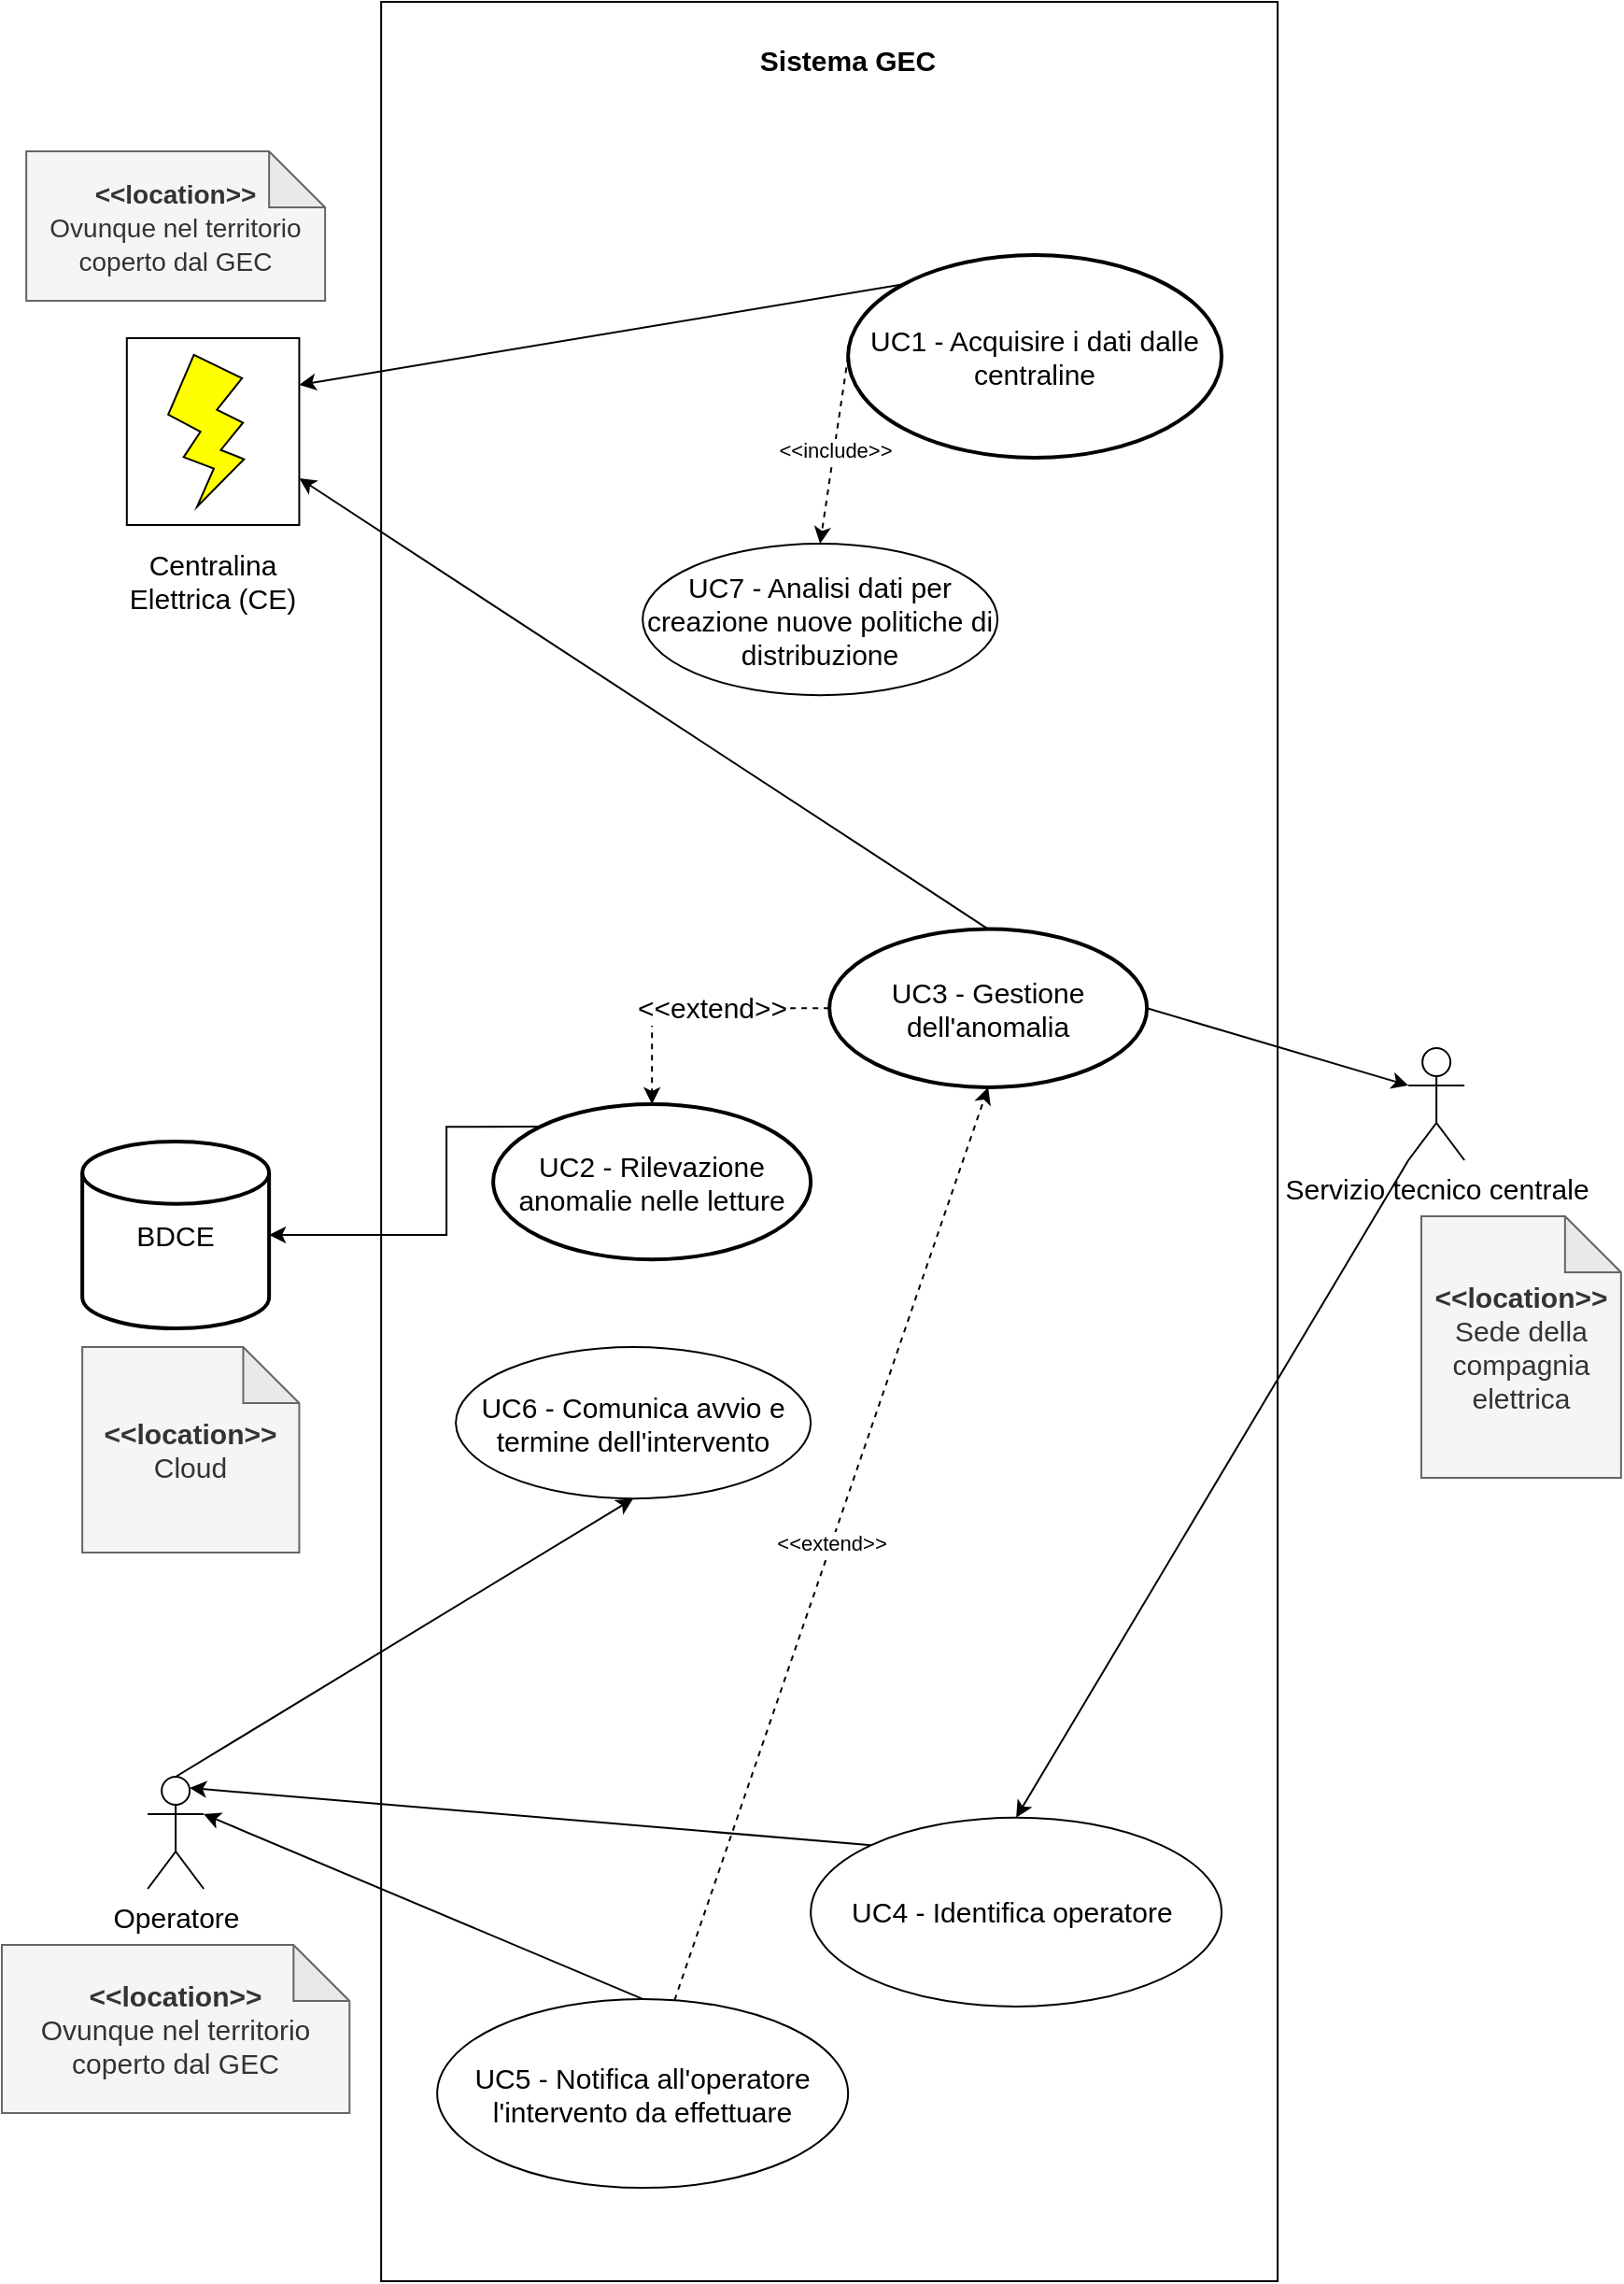 <mxfile version="20.3.0" type="device"><diagram id="-Sjdl8BdoZFWK_SsTPy9" name="Pagina-1"><mxGraphModel dx="826" dy="2187" grid="1" gridSize="10" guides="1" tooltips="1" connect="1" arrows="1" fold="1" page="1" pageScale="1" pageWidth="827" pageHeight="1169" math="0" shadow="0"><root><mxCell id="0"/><mxCell id="1" parent="0"/><mxCell id="CIVQkql8ugbi6OX0R3mC-3" value="BDCE" style="strokeWidth=2;html=1;shape=mxgraph.flowchart.database;whiteSpace=wrap;fontSize=15;" parent="1" vertex="1"><mxGeometry x="43.07" y="-260" width="100" height="100" as="geometry"/></mxCell><mxCell id="CIVQkql8ugbi6OX0R3mC-5" value="" style="group" parent="1" vertex="1" connectable="0"><mxGeometry x="213.07" y="-870" width="480" height="1220" as="geometry"/></mxCell><mxCell id="CIVQkql8ugbi6OX0R3mC-1" value="" style="rounded=0;whiteSpace=wrap;html=1;" parent="CIVQkql8ugbi6OX0R3mC-5" vertex="1"><mxGeometry x="-10" width="480" height="1220" as="geometry"/></mxCell><mxCell id="CIVQkql8ugbi6OX0R3mC-2" value="&lt;b&gt;&lt;font style=&quot;font-size: 15px;&quot;&gt;Sistema GEC&lt;/font&gt;&lt;/b&gt;" style="text;html=1;strokeColor=none;fillColor=none;align=center;verticalAlign=middle;whiteSpace=wrap;rounded=0;" parent="CIVQkql8ugbi6OX0R3mC-5" vertex="1"><mxGeometry width="480" height="62.034" as="geometry"/></mxCell><mxCell id="CIVQkql8ugbi6OX0R3mC-6" value="UC1 - Acquisire i dati dalle centraline" style="strokeWidth=2;html=1;shape=mxgraph.flowchart.start_2;whiteSpace=wrap;fontSize=15;" parent="CIVQkql8ugbi6OX0R3mC-5" vertex="1"><mxGeometry x="240" y="135.559" width="200" height="108.441" as="geometry"/></mxCell><mxCell id="CIVQkql8ugbi6OX0R3mC-13" value="UC2 - Rilevazione anomalie nelle letture" style="strokeWidth=2;html=1;shape=mxgraph.flowchart.start_2;whiteSpace=wrap;fontSize=15;" parent="CIVQkql8ugbi6OX0R3mC-5" vertex="1"><mxGeometry x="50" y="589.999" width="170" height="83.111" as="geometry"/></mxCell><mxCell id="CIVQkql8ugbi6OX0R3mC-16" style="edgeStyle=orthogonalEdgeStyle;rounded=0;orthogonalLoop=1;jettySize=auto;html=1;entryX=0.5;entryY=0;entryDx=0;entryDy=0;entryPerimeter=0;fontSize=15;dashed=1;" parent="CIVQkql8ugbi6OX0R3mC-5" source="CIVQkql8ugbi6OX0R3mC-15" target="CIVQkql8ugbi6OX0R3mC-13" edge="1"><mxGeometry relative="1" as="geometry"/></mxCell><mxCell id="CIVQkql8ugbi6OX0R3mC-17" value="&amp;lt;&amp;lt;extend&amp;gt;&amp;gt;" style="edgeLabel;html=1;align=center;verticalAlign=middle;resizable=0;points=[];fontSize=15;" parent="CIVQkql8ugbi6OX0R3mC-16" vertex="1" connectable="0"><mxGeometry x="-0.135" y="-1" relative="1" as="geometry"><mxPoint as="offset"/></mxGeometry></mxCell><mxCell id="CIVQkql8ugbi6OX0R3mC-15" value="UC3 - Gestione dell'anomalia" style="strokeWidth=2;html=1;shape=mxgraph.flowchart.start_2;whiteSpace=wrap;fontSize=15;" parent="CIVQkql8ugbi6OX0R3mC-5" vertex="1"><mxGeometry x="230" y="496.273" width="170" height="84.68" as="geometry"/></mxCell><mxCell id="CIVQkql8ugbi6OX0R3mC-26" value="UC4 - Identifica operatore&amp;nbsp;" style="ellipse;whiteSpace=wrap;html=1;strokeColor=#000000;fontSize=15;fillColor=#FFFFFF;" parent="CIVQkql8ugbi6OX0R3mC-5" vertex="1"><mxGeometry x="220" y="971.866" width="220" height="101.097" as="geometry"/></mxCell><mxCell id="kpMKFaN-GCitmcQSGo-V-5" value="UC5 - Notifica all'operatore l'intervento da effettuare" style="ellipse;whiteSpace=wrap;html=1;strokeColor=#000000;fontSize=15;fillColor=#FFFFFF;" parent="CIVQkql8ugbi6OX0R3mC-5" vertex="1"><mxGeometry x="20" y="1068.954" width="220" height="101.097" as="geometry"/></mxCell><mxCell id="kpMKFaN-GCitmcQSGo-V-7" value="&amp;lt;&amp;lt;extend&amp;gt;&amp;gt;" style="endArrow=classic;html=1;rounded=0;entryX=0.5;entryY=1;entryDx=0;entryDy=0;entryPerimeter=0;dashed=1;" parent="CIVQkql8ugbi6OX0R3mC-5" source="kpMKFaN-GCitmcQSGo-V-5" target="CIVQkql8ugbi6OX0R3mC-15" edge="1"><mxGeometry width="50" height="50" relative="1" as="geometry"><mxPoint x="40" y="569.333" as="sourcePoint"/><mxPoint x="-10" y="627.429" as="targetPoint"/></mxGeometry></mxCell><mxCell id="kpMKFaN-GCitmcQSGo-V-9" value="UC6 - Comunica avvio e termine dell'intervento" style="ellipse;whiteSpace=wrap;html=1;strokeColor=#000000;fontSize=15;fillColor=#FFFFFF;" parent="CIVQkql8ugbi6OX0R3mC-5" vertex="1"><mxGeometry x="30" y="720" width="190" height="81.09" as="geometry"/></mxCell><mxCell id="kpMKFaN-GCitmcQSGo-V-15" value="UC7 - Analisi dati per creazione nuove politiche di distribuzione" style="ellipse;whiteSpace=wrap;html=1;strokeColor=#000000;fontSize=15;fillColor=#FFFFFF;" parent="CIVQkql8ugbi6OX0R3mC-5" vertex="1"><mxGeometry x="130" y="290" width="190" height="81.09" as="geometry"/></mxCell><mxCell id="kpMKFaN-GCitmcQSGo-V-17" value="&amp;lt;&amp;lt;include&amp;gt;&amp;gt;" style="endArrow=classic;html=1;rounded=0;exitX=0;exitY=0.5;exitDx=0;exitDy=0;exitPerimeter=0;entryX=0.5;entryY=0;entryDx=0;entryDy=0;dashed=1;" parent="CIVQkql8ugbi6OX0R3mC-5" source="CIVQkql8ugbi6OX0R3mC-6" target="kpMKFaN-GCitmcQSGo-V-15" edge="1"><mxGeometry width="50" height="50" relative="1" as="geometry"><mxPoint x="10" y="480" as="sourcePoint"/><mxPoint x="60" y="430" as="targetPoint"/></mxGeometry></mxCell><mxCell id="CIVQkql8ugbi6OX0R3mC-11" value="" style="group" parent="1" vertex="1" connectable="0"><mxGeometry x="51.14" y="-690" width="123.85" height="160" as="geometry"/></mxCell><mxCell id="CIVQkql8ugbi6OX0R3mC-9" value="" style="group" parent="CIVQkql8ugbi6OX0R3mC-11" vertex="1" connectable="0"><mxGeometry x="15.77" width="92.31" height="100" as="geometry"/></mxCell><mxCell id="CIVQkql8ugbi6OX0R3mC-8" value="" style="rounded=0;whiteSpace=wrap;html=1;fontSize=15;" parent="CIVQkql8ugbi6OX0R3mC-9" vertex="1"><mxGeometry width="92.31" height="100" as="geometry"/></mxCell><mxCell id="CIVQkql8ugbi6OX0R3mC-7" value="" style="verticalLabelPosition=bottom;verticalAlign=top;html=1;shape=mxgraph.basic.flash;fontSize=15;rotation=-20;fillColor=#FFFF00;strokeColor=#000000;" parent="CIVQkql8ugbi6OX0R3mC-9" vertex="1"><mxGeometry x="23.078" y="7.692" width="46.155" height="76.923" as="geometry"/></mxCell><mxCell id="CIVQkql8ugbi6OX0R3mC-10" value="Centralina Elettrica (CE)" style="text;html=1;strokeColor=none;fillColor=none;align=center;verticalAlign=middle;whiteSpace=wrap;rounded=0;fontSize=15;" parent="CIVQkql8ugbi6OX0R3mC-11" vertex="1"><mxGeometry y="100" width="123.85" height="60" as="geometry"/></mxCell><mxCell id="CIVQkql8ugbi6OX0R3mC-14" style="edgeStyle=orthogonalEdgeStyle;rounded=0;orthogonalLoop=1;jettySize=auto;html=1;fontSize=15;exitX=0.145;exitY=0.145;exitDx=0;exitDy=0;exitPerimeter=0;" parent="1" source="CIVQkql8ugbi6OX0R3mC-13" target="CIVQkql8ugbi6OX0R3mC-3" edge="1"><mxGeometry relative="1" as="geometry"><Array as="points"><mxPoint x="238.07" y="-210"/></Array></mxGeometry></mxCell><mxCell id="CIVQkql8ugbi6OX0R3mC-19" value="&lt;font style=&quot;font-size: 14px;&quot;&gt;&lt;b&gt;&amp;lt;&amp;lt;location&amp;gt;&amp;gt;&lt;br&gt;&lt;/b&gt;Ovunque nel territorio coperto dal GEC&lt;/font&gt;" style="shape=note;whiteSpace=wrap;html=1;backgroundOutline=1;darkOpacity=0.05;strokeColor=#666666;fontSize=15;fillColor=#f5f5f5;fontColor=#333333;" parent="1" vertex="1"><mxGeometry x="13.07" y="-790" width="160" height="80" as="geometry"/></mxCell><mxCell id="CIVQkql8ugbi6OX0R3mC-20" value="&lt;b&gt;&amp;lt;&amp;lt;location&amp;gt;&amp;gt;&lt;br&gt;&lt;/b&gt;Cloud" style="shape=note;whiteSpace=wrap;html=1;backgroundOutline=1;darkOpacity=0.05;strokeColor=#666666;fontSize=15;fillColor=#f5f5f5;fontColor=#333333;" parent="1" vertex="1"><mxGeometry x="43.07" y="-150" width="116.15" height="110" as="geometry"/></mxCell><mxCell id="CIVQkql8ugbi6OX0R3mC-22" value="Servizio tecnico centrale" style="shape=umlActor;verticalLabelPosition=bottom;verticalAlign=top;html=1;outlineConnect=0;strokeColor=#000000;fontSize=15;fillColor=#FFFFFF;" parent="1" vertex="1"><mxGeometry x="753.07" y="-310" width="30" height="60" as="geometry"/></mxCell><mxCell id="CIVQkql8ugbi6OX0R3mC-25" value="&lt;b&gt;&amp;lt;&amp;lt;location&amp;gt;&amp;gt;&lt;br&gt;&lt;/b&gt;Sede della compagnia elettrica" style="shape=note;whiteSpace=wrap;html=1;backgroundOutline=1;darkOpacity=0.05;strokeColor=#666666;fontSize=15;fillColor=#f5f5f5;fontColor=#333333;" parent="1" vertex="1"><mxGeometry x="760" y="-220" width="106.93" height="140" as="geometry"/></mxCell><mxCell id="kpMKFaN-GCitmcQSGo-V-1" value="Operatore" style="shape=umlActor;verticalLabelPosition=bottom;verticalAlign=top;html=1;outlineConnect=0;strokeColor=#000000;fontSize=15;fillColor=#FFFFFF;" parent="1" vertex="1"><mxGeometry x="78.07" y="80" width="30" height="60" as="geometry"/></mxCell><mxCell id="kpMKFaN-GCitmcQSGo-V-8" value="" style="endArrow=classic;html=1;rounded=0;entryX=1;entryY=0.333;entryDx=0;entryDy=0;entryPerimeter=0;exitX=0.5;exitY=0;exitDx=0;exitDy=0;" parent="1" source="kpMKFaN-GCitmcQSGo-V-5" target="kpMKFaN-GCitmcQSGo-V-1" edge="1"><mxGeometry width="50" height="50" relative="1" as="geometry"><mxPoint x="323.07" y="210" as="sourcePoint"/><mxPoint x="233.07" y="-30" as="targetPoint"/></mxGeometry></mxCell><mxCell id="kpMKFaN-GCitmcQSGo-V-10" value="" style="endArrow=classic;html=1;rounded=0;exitX=0.5;exitY=0;exitDx=0;exitDy=0;exitPerimeter=0;entryX=1;entryY=0.75;entryDx=0;entryDy=0;" parent="1" source="CIVQkql8ugbi6OX0R3mC-15" target="CIVQkql8ugbi6OX0R3mC-8" edge="1"><mxGeometry width="50" height="50" relative="1" as="geometry"><mxPoint x="403.07" y="-430" as="sourcePoint"/><mxPoint x="453.07" y="-480" as="targetPoint"/></mxGeometry></mxCell><mxCell id="kpMKFaN-GCitmcQSGo-V-11" value="" style="endArrow=classic;html=1;rounded=0;exitX=1;exitY=0.5;exitDx=0;exitDy=0;exitPerimeter=0;entryX=0;entryY=0.333;entryDx=0;entryDy=0;entryPerimeter=0;" parent="1" source="CIVQkql8ugbi6OX0R3mC-15" target="CIVQkql8ugbi6OX0R3mC-22" edge="1"><mxGeometry width="50" height="50" relative="1" as="geometry"><mxPoint x="403.07" y="-430" as="sourcePoint"/><mxPoint x="453.07" y="-480" as="targetPoint"/></mxGeometry></mxCell><mxCell id="kpMKFaN-GCitmcQSGo-V-12" value="" style="endArrow=classic;html=1;rounded=0;exitX=0;exitY=0;exitDx=0;exitDy=0;entryX=0.75;entryY=0.1;entryDx=0;entryDy=0;entryPerimeter=0;" parent="1" source="CIVQkql8ugbi6OX0R3mC-26" target="kpMKFaN-GCitmcQSGo-V-1" edge="1"><mxGeometry width="50" height="50" relative="1" as="geometry"><mxPoint x="403.07" y="-110" as="sourcePoint"/><mxPoint x="453.07" y="-160" as="targetPoint"/></mxGeometry></mxCell><mxCell id="kpMKFaN-GCitmcQSGo-V-13" value="&lt;b&gt;&amp;lt;&amp;lt;location&amp;gt;&amp;gt;&lt;br&gt;&lt;/b&gt;Ovunque nel territorio coperto dal GEC" style="shape=note;whiteSpace=wrap;html=1;backgroundOutline=1;darkOpacity=0.05;strokeColor=#666666;fontSize=15;fillColor=#f5f5f5;fontColor=#333333;" parent="1" vertex="1"><mxGeometry x="-4.974e-14" y="170" width="186.15" height="90" as="geometry"/></mxCell><mxCell id="kpMKFaN-GCitmcQSGo-V-14" value="" style="endArrow=classic;html=1;rounded=0;exitX=0.5;exitY=0;exitDx=0;exitDy=0;exitPerimeter=0;entryX=0.5;entryY=1;entryDx=0;entryDy=0;" parent="1" source="kpMKFaN-GCitmcQSGo-V-1" target="kpMKFaN-GCitmcQSGo-V-9" edge="1"><mxGeometry width="50" height="50" relative="1" as="geometry"><mxPoint x="453.07" y="-120" as="sourcePoint"/><mxPoint x="503.07" y="-170" as="targetPoint"/></mxGeometry></mxCell><mxCell id="kpMKFaN-GCitmcQSGo-V-18" value="" style="endArrow=classic;html=1;rounded=0;fontSize=14;exitX=0.145;exitY=0.145;exitDx=0;exitDy=0;exitPerimeter=0;entryX=1;entryY=0.25;entryDx=0;entryDy=0;" parent="1" source="CIVQkql8ugbi6OX0R3mC-6" target="CIVQkql8ugbi6OX0R3mC-8" edge="1"><mxGeometry width="50" height="50" relative="1" as="geometry"><mxPoint x="283.07" y="-610" as="sourcePoint"/><mxPoint x="333.07" y="-660" as="targetPoint"/></mxGeometry></mxCell><mxCell id="kpMKFaN-GCitmcQSGo-V-19" value="" style="endArrow=classic;html=1;rounded=0;fontSize=14;entryX=0.5;entryY=0;entryDx=0;entryDy=0;exitX=0;exitY=1;exitDx=0;exitDy=0;exitPerimeter=0;" parent="1" source="CIVQkql8ugbi6OX0R3mC-22" target="CIVQkql8ugbi6OX0R3mC-26" edge="1"><mxGeometry width="50" height="50" relative="1" as="geometry"><mxPoint x="180" y="-140" as="sourcePoint"/><mxPoint x="230" y="-190" as="targetPoint"/></mxGeometry></mxCell></root></mxGraphModel></diagram></mxfile>